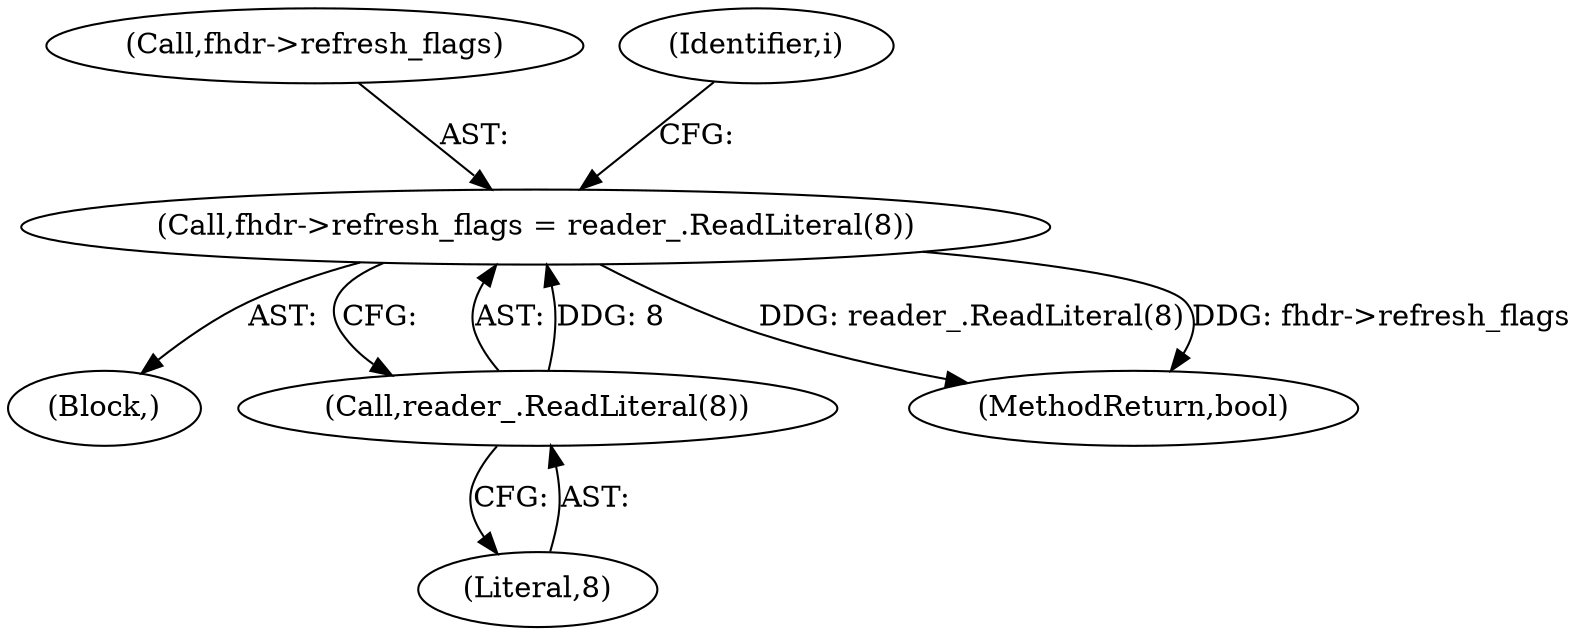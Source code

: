 digraph "0_Chrome_27c68f543e5eba779902447445dfb05ec3f5bf75_15@API" {
"1000300" [label="(Call,fhdr->refresh_flags = reader_.ReadLiteral(8))"];
"1000304" [label="(Call,reader_.ReadLiteral(8))"];
"1000299" [label="(Block,)"];
"1000304" [label="(Call,reader_.ReadLiteral(8))"];
"1000301" [label="(Call,fhdr->refresh_flags)"];
"1000305" [label="(Literal,8)"];
"1000309" [label="(Identifier,i)"];
"1000437" [label="(MethodReturn,bool)"];
"1000300" [label="(Call,fhdr->refresh_flags = reader_.ReadLiteral(8))"];
"1000300" -> "1000299"  [label="AST: "];
"1000300" -> "1000304"  [label="CFG: "];
"1000301" -> "1000300"  [label="AST: "];
"1000304" -> "1000300"  [label="AST: "];
"1000309" -> "1000300"  [label="CFG: "];
"1000300" -> "1000437"  [label="DDG: reader_.ReadLiteral(8)"];
"1000300" -> "1000437"  [label="DDG: fhdr->refresh_flags"];
"1000304" -> "1000300"  [label="DDG: 8"];
"1000304" -> "1000305"  [label="CFG: "];
"1000305" -> "1000304"  [label="AST: "];
}
